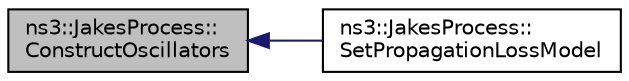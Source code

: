 digraph "ns3::JakesProcess::ConstructOscillators"
{
  edge [fontname="Helvetica",fontsize="10",labelfontname="Helvetica",labelfontsize="10"];
  node [fontname="Helvetica",fontsize="10",shape=record];
  rankdir="LR";
  Node1 [label="ns3::JakesProcess::\lConstructOscillators",height=0.2,width=0.4,color="black", fillcolor="grey75", style="filled", fontcolor="black"];
  Node1 -> Node2 [dir="back",color="midnightblue",fontsize="10",style="solid"];
  Node2 [label="ns3::JakesProcess::\lSetPropagationLossModel",height=0.2,width=0.4,color="black", fillcolor="white", style="filled",URL="$df/d08/classns3_1_1JakesProcess.html#afc7bbef31d5fa82a700d95c2691b7798"];
}
